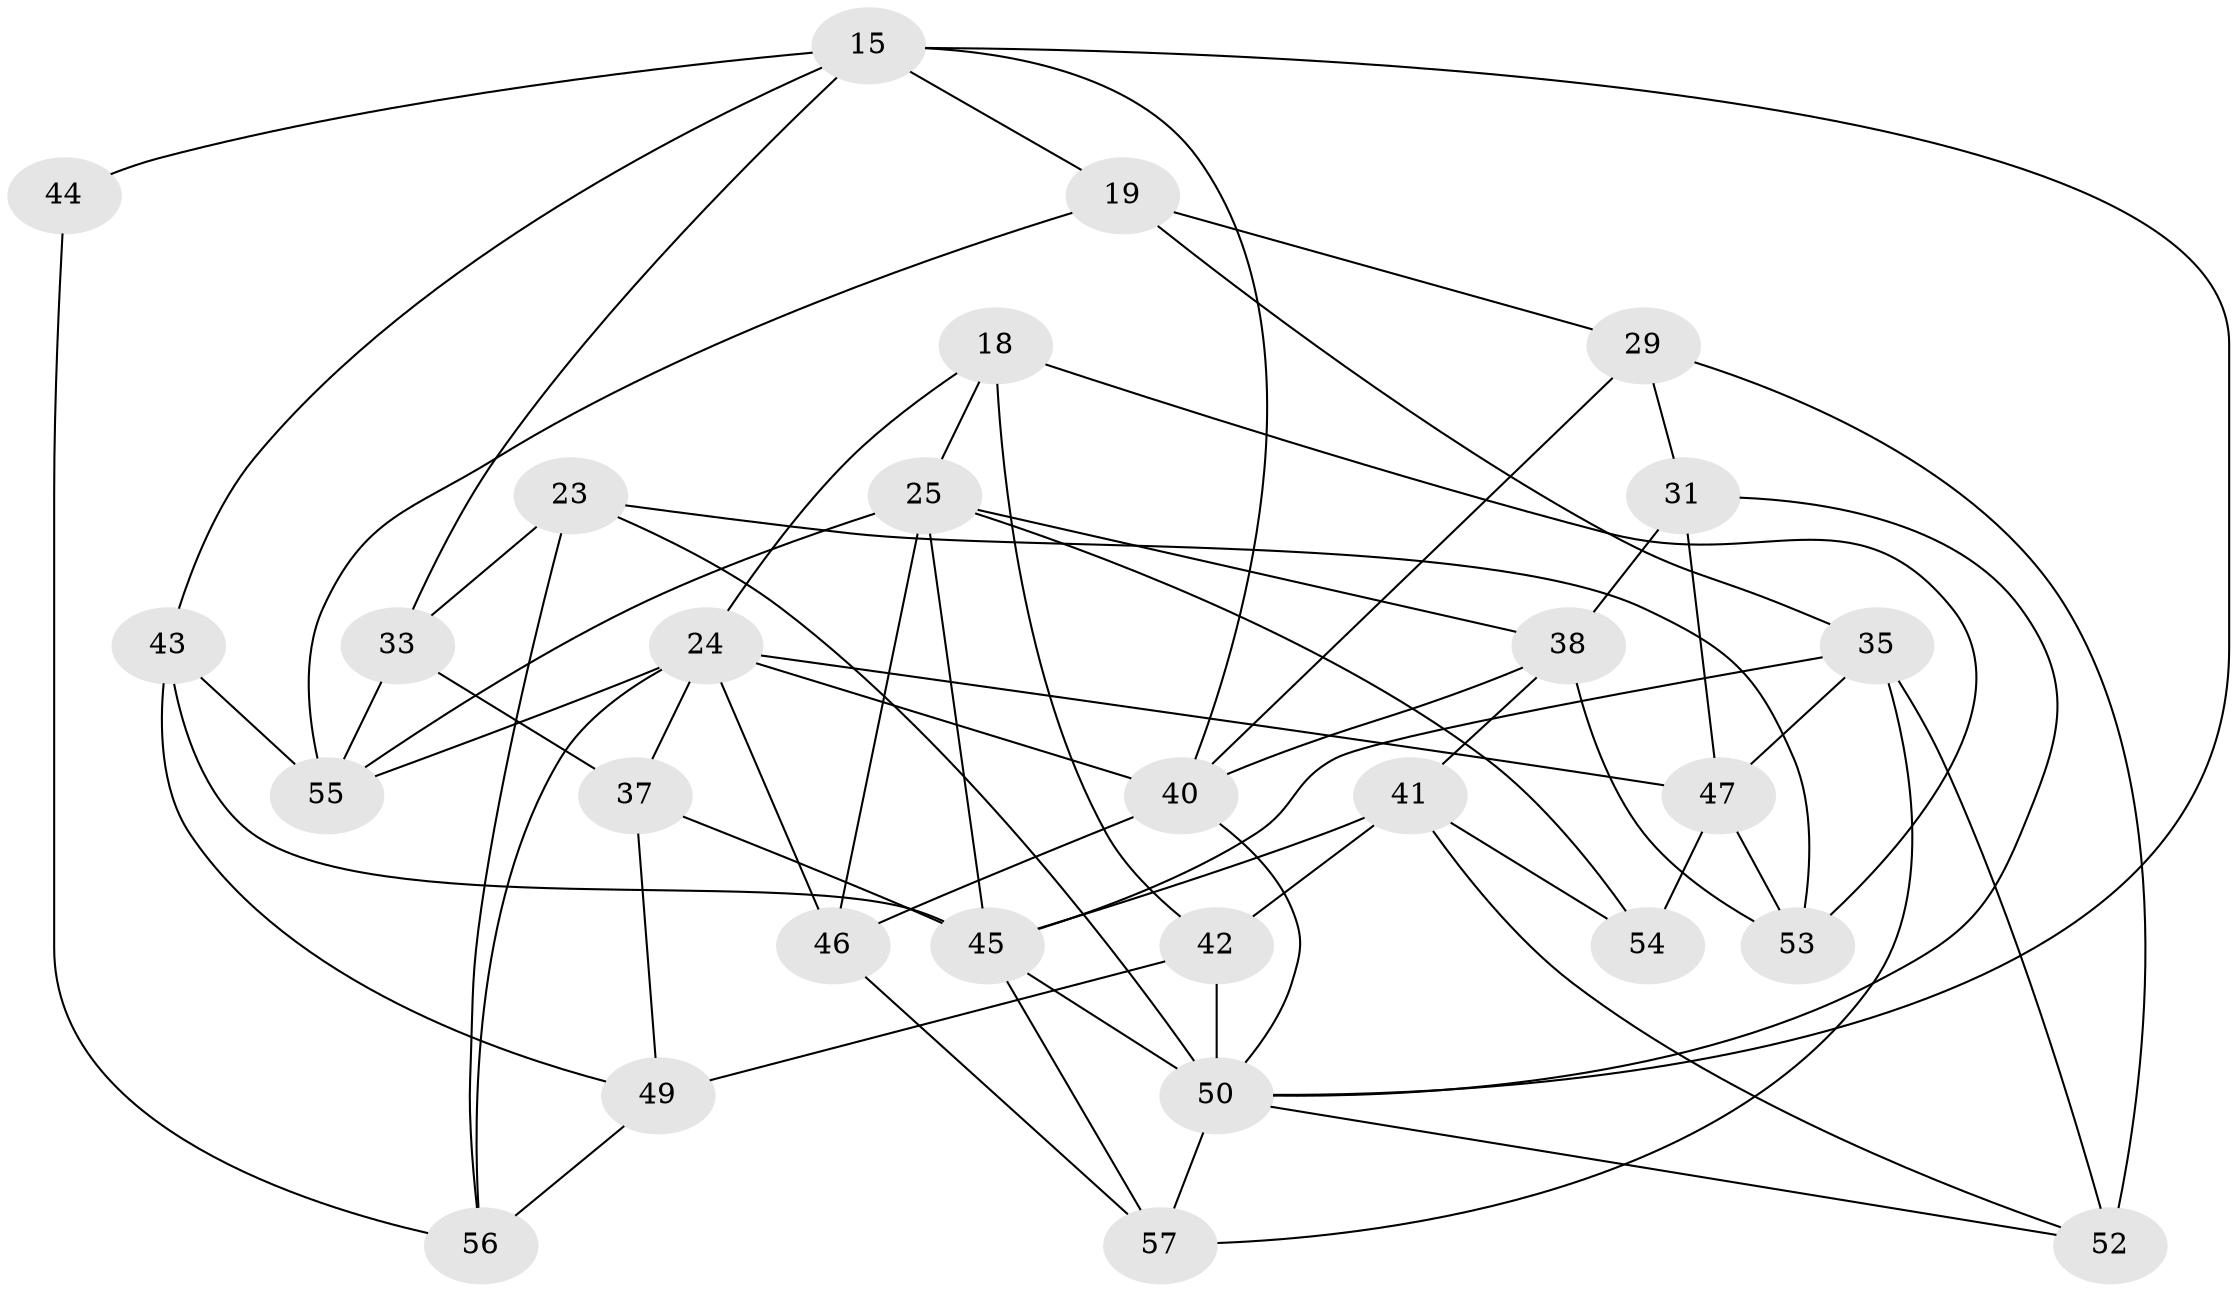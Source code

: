 // original degree distribution, {4: 1.0}
// Generated by graph-tools (version 1.1) at 2025/01/03/04/25 22:01:52]
// undirected, 28 vertices, 65 edges
graph export_dot {
graph [start="1"]
  node [color=gray90,style=filled];
  15 [super="+11"];
  18;
  19;
  23;
  24 [super="+2+7"];
  25 [super="+1+4+5"];
  29;
  31;
  33;
  35 [super="+16+30"];
  37;
  38 [super="+22"];
  40 [super="+10"];
  41 [super="+8"];
  42 [super="+36"];
  43;
  44;
  45 [super="+21+26"];
  46 [super="+39"];
  47 [super="+34"];
  49;
  50 [super="+32+28+14"];
  52;
  53 [super="+13"];
  54;
  55 [super="+12"];
  56 [super="+48"];
  57 [super="+17+51"];
  15 -- 19;
  15 -- 50 [weight=2];
  15 -- 33;
  15 -- 43;
  15 -- 44 [weight=2];
  15 -- 40;
  18 -- 53;
  18 -- 24;
  18 -- 25;
  18 -- 42;
  19 -- 29;
  19 -- 55;
  19 -- 35;
  23 -- 56;
  23 -- 33;
  23 -- 50;
  23 -- 53;
  24 -- 56 [weight=2];
  24 -- 37;
  24 -- 55;
  24 -- 40;
  24 -- 47;
  24 -- 46;
  25 -- 55 [weight=2];
  25 -- 46 [weight=3];
  25 -- 54;
  25 -- 38;
  25 -- 45 [weight=2];
  29 -- 31;
  29 -- 52;
  29 -- 40;
  31 -- 50;
  31 -- 47;
  31 -- 38;
  33 -- 55;
  33 -- 37;
  35 -- 47 [weight=2];
  35 -- 45 [weight=2];
  35 -- 57 [weight=2];
  35 -- 52;
  37 -- 49;
  37 -- 45;
  38 -- 40;
  38 -- 53 [weight=2];
  38 -- 41;
  40 -- 50;
  40 -- 46;
  41 -- 52;
  41 -- 54;
  41 -- 42 [weight=2];
  41 -- 45;
  42 -- 49;
  42 -- 50 [weight=2];
  43 -- 49;
  43 -- 55;
  43 -- 45;
  44 -- 56 [weight=2];
  45 -- 50 [weight=2];
  45 -- 57;
  46 -- 57 [weight=3];
  47 -- 53 [weight=2];
  47 -- 54 [weight=2];
  49 -- 56;
  50 -- 52;
  50 -- 57 [weight=2];
}
